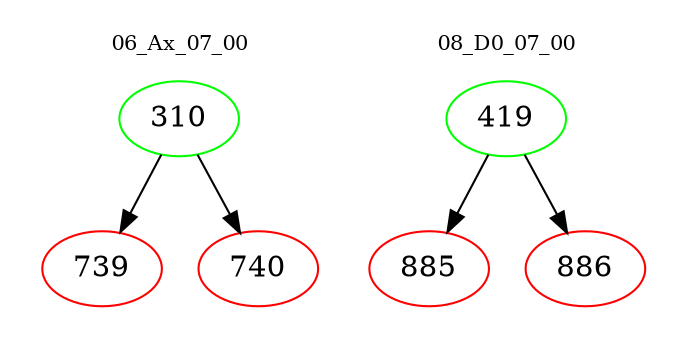 digraph{
subgraph cluster_0 {
color = white
label = "06_Ax_07_00";
fontsize=10;
T0_310 [label="310", color="green"]
T0_310 -> T0_739 [color="black"]
T0_739 [label="739", color="red"]
T0_310 -> T0_740 [color="black"]
T0_740 [label="740", color="red"]
}
subgraph cluster_1 {
color = white
label = "08_D0_07_00";
fontsize=10;
T1_419 [label="419", color="green"]
T1_419 -> T1_885 [color="black"]
T1_885 [label="885", color="red"]
T1_419 -> T1_886 [color="black"]
T1_886 [label="886", color="red"]
}
}
